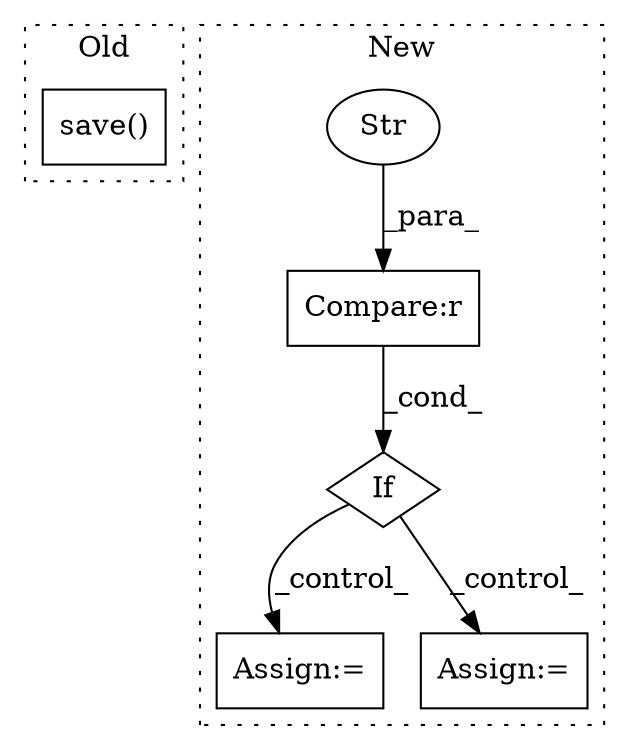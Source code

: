digraph G {
subgraph cluster0 {
1 [label="save()" a="75" s="2397,2437" l="11,1" shape="box"];
label = "Old";
style="dotted";
}
subgraph cluster1 {
2 [label="If" a="96" s="1539" l="3" shape="diamond"];
3 [label="Compare:r" a="40" s="1542" l="20" shape="box"];
4 [label="Assign:=" a="68" s="1871" l="3" shape="box"];
5 [label="Assign:=" a="68" s="1801" l="3" shape="box"];
6 [label="Str" a="66" s="1556" l="6" shape="ellipse"];
label = "New";
style="dotted";
}
2 -> 5 [label="_control_"];
2 -> 4 [label="_control_"];
3 -> 2 [label="_cond_"];
6 -> 3 [label="_para_"];
}